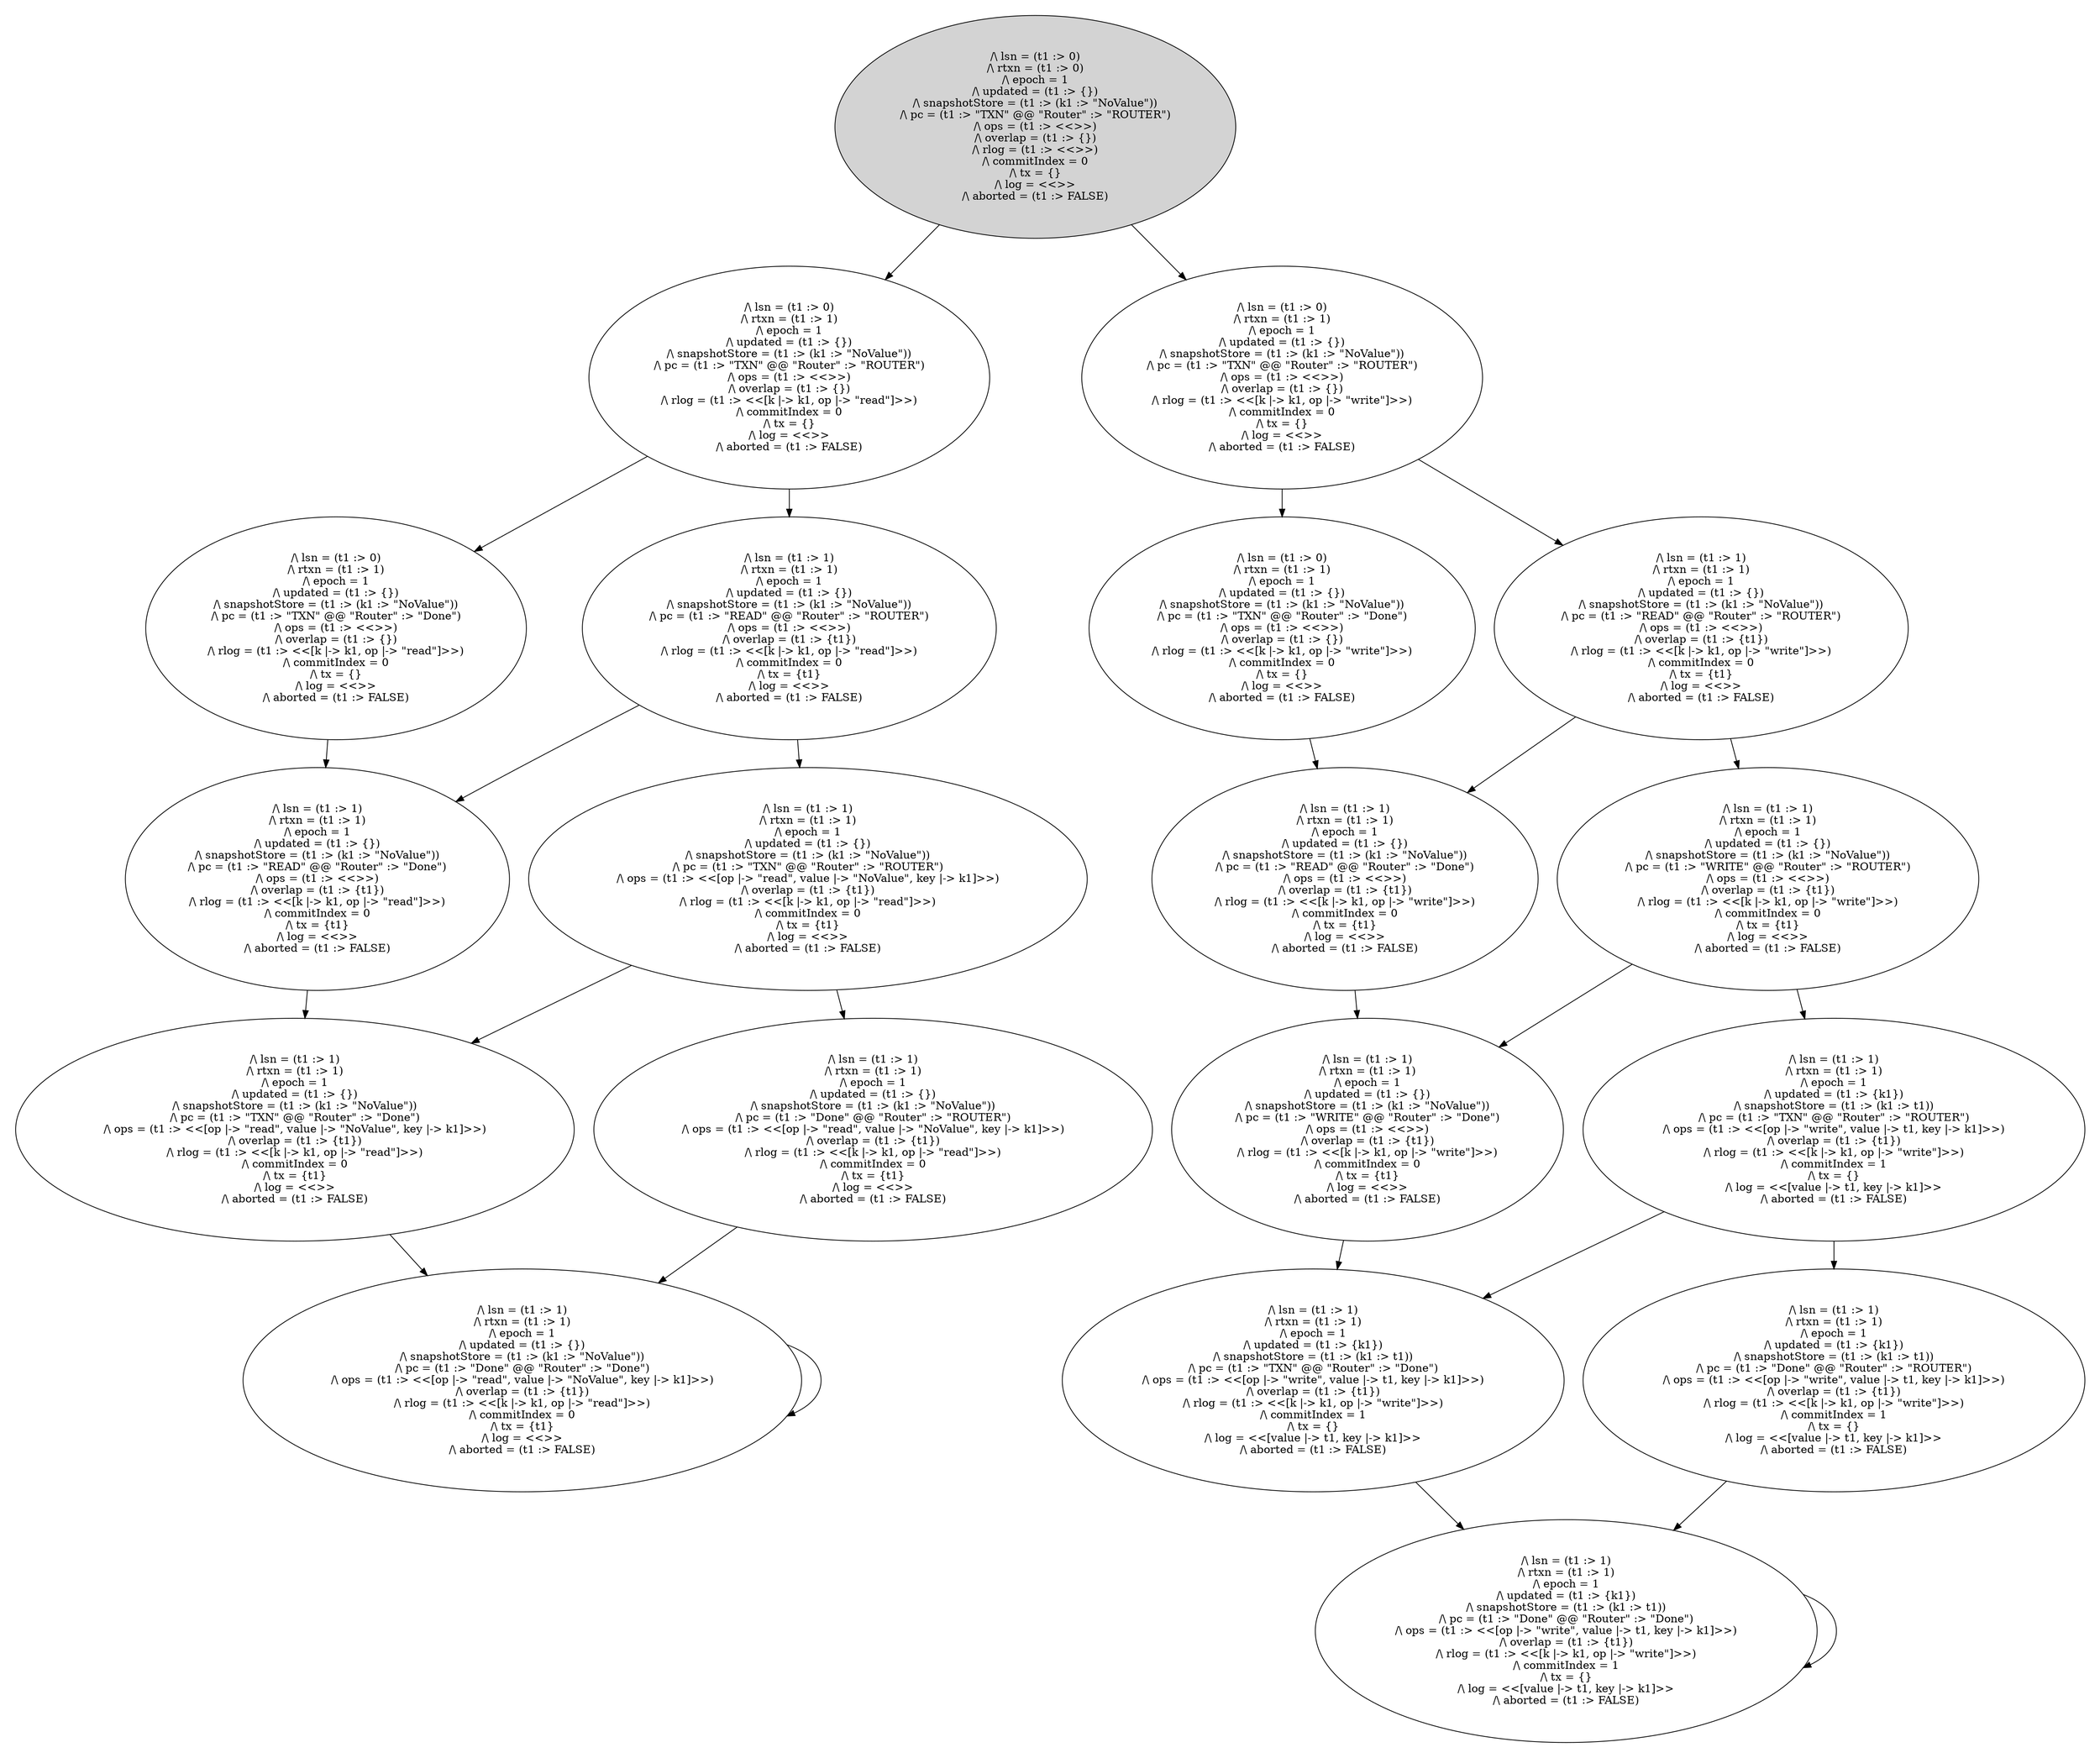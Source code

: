 strict digraph DiskGraph {
nodesep=0.35;
subgraph cluster_graph {
color="white";
-505555173866900318 [label="/\\ lsn = (t1 :> 0)\n/\\ rtxn = (t1 :> 0)\n/\\ epoch = 1\n/\\ updated = (t1 :> {})\n/\\ snapshotStore = (t1 :> (k1 :> \"NoValue\"))\n/\\ pc = (t1 :> \"TXN\" @@ \"Router\" :> \"ROUTER\")\n/\\ ops = (t1 :> <<>>)\n/\\ overlap = (t1 :> {})\n/\\ rlog = (t1 :> <<>>)\n/\\ commitIndex = 0\n/\\ tx = {}\n/\\ log = <<>>\n/\\ aborted = (t1 :> FALSE)",style = filled]
-505555173866900318 -> 2992866612566858506 [label="",color="black",fontcolor="black"];
2992866612566858506 [label="/\\ lsn = (t1 :> 0)\n/\\ rtxn = (t1 :> 1)\n/\\ epoch = 1\n/\\ updated = (t1 :> {})\n/\\ snapshotStore = (t1 :> (k1 :> \"NoValue\"))\n/\\ pc = (t1 :> \"TXN\" @@ \"Router\" :> \"ROUTER\")\n/\\ ops = (t1 :> <<>>)\n/\\ overlap = (t1 :> {})\n/\\ rlog = (t1 :> <<[k |-> k1, op |-> \"read\"]>>)\n/\\ commitIndex = 0\n/\\ tx = {}\n/\\ log = <<>>\n/\\ aborted = (t1 :> FALSE)"];
-505555173866900318 -> 7847831955468835296 [label="",color="black",fontcolor="black"];
7847831955468835296 [label="/\\ lsn = (t1 :> 0)\n/\\ rtxn = (t1 :> 1)\n/\\ epoch = 1\n/\\ updated = (t1 :> {})\n/\\ snapshotStore = (t1 :> (k1 :> \"NoValue\"))\n/\\ pc = (t1 :> \"TXN\" @@ \"Router\" :> \"ROUTER\")\n/\\ ops = (t1 :> <<>>)\n/\\ overlap = (t1 :> {})\n/\\ rlog = (t1 :> <<[k |-> k1, op |-> \"write\"]>>)\n/\\ commitIndex = 0\n/\\ tx = {}\n/\\ log = <<>>\n/\\ aborted = (t1 :> FALSE)"];
2992866612566858506 -> 507768310209712217 [label="",color="black",fontcolor="black"];
507768310209712217 [label="/\\ lsn = (t1 :> 0)\n/\\ rtxn = (t1 :> 1)\n/\\ epoch = 1\n/\\ updated = (t1 :> {})\n/\\ snapshotStore = (t1 :> (k1 :> \"NoValue\"))\n/\\ pc = (t1 :> \"TXN\" @@ \"Router\" :> \"Done\")\n/\\ ops = (t1 :> <<>>)\n/\\ overlap = (t1 :> {})\n/\\ rlog = (t1 :> <<[k |-> k1, op |-> \"read\"]>>)\n/\\ commitIndex = 0\n/\\ tx = {}\n/\\ log = <<>>\n/\\ aborted = (t1 :> FALSE)"];
2992866612566858506 -> 371184827436645122 [label="",color="black",fontcolor="black"];
371184827436645122 [label="/\\ lsn = (t1 :> 1)\n/\\ rtxn = (t1 :> 1)\n/\\ epoch = 1\n/\\ updated = (t1 :> {})\n/\\ snapshotStore = (t1 :> (k1 :> \"NoValue\"))\n/\\ pc = (t1 :> \"READ\" @@ \"Router\" :> \"ROUTER\")\n/\\ ops = (t1 :> <<>>)\n/\\ overlap = (t1 :> {t1})\n/\\ rlog = (t1 :> <<[k |-> k1, op |-> \"read\"]>>)\n/\\ commitIndex = 0\n/\\ tx = {t1}\n/\\ log = <<>>\n/\\ aborted = (t1 :> FALSE)"];
7847831955468835296 -> -7621360623640286081 [label="",color="black",fontcolor="black"];
-7621360623640286081 [label="/\\ lsn = (t1 :> 0)\n/\\ rtxn = (t1 :> 1)\n/\\ epoch = 1\n/\\ updated = (t1 :> {})\n/\\ snapshotStore = (t1 :> (k1 :> \"NoValue\"))\n/\\ pc = (t1 :> \"TXN\" @@ \"Router\" :> \"Done\")\n/\\ ops = (t1 :> <<>>)\n/\\ overlap = (t1 :> {})\n/\\ rlog = (t1 :> <<[k |-> k1, op |-> \"write\"]>>)\n/\\ commitIndex = 0\n/\\ tx = {}\n/\\ log = <<>>\n/\\ aborted = (t1 :> FALSE)"];
7847831955468835296 -> -8265065625338270576 [label="",color="black",fontcolor="black"];
-8265065625338270576 [label="/\\ lsn = (t1 :> 1)\n/\\ rtxn = (t1 :> 1)\n/\\ epoch = 1\n/\\ updated = (t1 :> {})\n/\\ snapshotStore = (t1 :> (k1 :> \"NoValue\"))\n/\\ pc = (t1 :> \"READ\" @@ \"Router\" :> \"ROUTER\")\n/\\ ops = (t1 :> <<>>)\n/\\ overlap = (t1 :> {t1})\n/\\ rlog = (t1 :> <<[k |-> k1, op |-> \"write\"]>>)\n/\\ commitIndex = 0\n/\\ tx = {t1}\n/\\ log = <<>>\n/\\ aborted = (t1 :> FALSE)"];
507768310209712217 -> 5482917767269195964 [label="",color="black",fontcolor="black"];
5482917767269195964 [label="/\\ lsn = (t1 :> 1)\n/\\ rtxn = (t1 :> 1)\n/\\ epoch = 1\n/\\ updated = (t1 :> {})\n/\\ snapshotStore = (t1 :> (k1 :> \"NoValue\"))\n/\\ pc = (t1 :> \"READ\" @@ \"Router\" :> \"Done\")\n/\\ ops = (t1 :> <<>>)\n/\\ overlap = (t1 :> {t1})\n/\\ rlog = (t1 :> <<[k |-> k1, op |-> \"read\"]>>)\n/\\ commitIndex = 0\n/\\ tx = {t1}\n/\\ log = <<>>\n/\\ aborted = (t1 :> FALSE)"];
371184827436645122 -> 5482917767269195964 [label="",color="black",fontcolor="black"];
371184827436645122 -> -6202629864455073531 [label="",color="black",fontcolor="black"];
-6202629864455073531 [label="/\\ lsn = (t1 :> 1)\n/\\ rtxn = (t1 :> 1)\n/\\ epoch = 1\n/\\ updated = (t1 :> {})\n/\\ snapshotStore = (t1 :> (k1 :> \"NoValue\"))\n/\\ pc = (t1 :> \"TXN\" @@ \"Router\" :> \"ROUTER\")\n/\\ ops = (t1 :> <<[op |-> \"read\", value |-> \"NoValue\", key |-> k1]>>)\n/\\ overlap = (t1 :> {t1})\n/\\ rlog = (t1 :> <<[k |-> k1, op |-> \"read\"]>>)\n/\\ commitIndex = 0\n/\\ tx = {t1}\n/\\ log = <<>>\n/\\ aborted = (t1 :> FALSE)"];
-7621360623640286081 -> 8814617913516654711 [label="",color="black",fontcolor="black"];
8814617913516654711 [label="/\\ lsn = (t1 :> 1)\n/\\ rtxn = (t1 :> 1)\n/\\ epoch = 1\n/\\ updated = (t1 :> {})\n/\\ snapshotStore = (t1 :> (k1 :> \"NoValue\"))\n/\\ pc = (t1 :> \"READ\" @@ \"Router\" :> \"Done\")\n/\\ ops = (t1 :> <<>>)\n/\\ overlap = (t1 :> {t1})\n/\\ rlog = (t1 :> <<[k |-> k1, op |-> \"write\"]>>)\n/\\ commitIndex = 0\n/\\ tx = {t1}\n/\\ log = <<>>\n/\\ aborted = (t1 :> FALSE)"];
-8265065625338270576 -> 8814617913516654711 [label="",color="black",fontcolor="black"];
-8265065625338270576 -> -5286365806740764387 [label="",color="black",fontcolor="black"];
-5286365806740764387 [label="/\\ lsn = (t1 :> 1)\n/\\ rtxn = (t1 :> 1)\n/\\ epoch = 1\n/\\ updated = (t1 :> {})\n/\\ snapshotStore = (t1 :> (k1 :> \"NoValue\"))\n/\\ pc = (t1 :> \"WRITE\" @@ \"Router\" :> \"ROUTER\")\n/\\ ops = (t1 :> <<>>)\n/\\ overlap = (t1 :> {t1})\n/\\ rlog = (t1 :> <<[k |-> k1, op |-> \"write\"]>>)\n/\\ commitIndex = 0\n/\\ tx = {t1}\n/\\ log = <<>>\n/\\ aborted = (t1 :> FALSE)"];
5482917767269195964 -> -7149854902105753046 [label="",color="black",fontcolor="black"];
-7149854902105753046 [label="/\\ lsn = (t1 :> 1)\n/\\ rtxn = (t1 :> 1)\n/\\ epoch = 1\n/\\ updated = (t1 :> {})\n/\\ snapshotStore = (t1 :> (k1 :> \"NoValue\"))\n/\\ pc = (t1 :> \"TXN\" @@ \"Router\" :> \"Done\")\n/\\ ops = (t1 :> <<[op |-> \"read\", value |-> \"NoValue\", key |-> k1]>>)\n/\\ overlap = (t1 :> {t1})\n/\\ rlog = (t1 :> <<[k |-> k1, op |-> \"read\"]>>)\n/\\ commitIndex = 0\n/\\ tx = {t1}\n/\\ log = <<>>\n/\\ aborted = (t1 :> FALSE)"];
-6202629864455073531 -> -7149854902105753046 [label="",color="black",fontcolor="black"];
-6202629864455073531 -> 6810630193160815470 [label="",color="black",fontcolor="black"];
6810630193160815470 [label="/\\ lsn = (t1 :> 1)\n/\\ rtxn = (t1 :> 1)\n/\\ epoch = 1\n/\\ updated = (t1 :> {})\n/\\ snapshotStore = (t1 :> (k1 :> \"NoValue\"))\n/\\ pc = (t1 :> \"Done\" @@ \"Router\" :> \"ROUTER\")\n/\\ ops = (t1 :> <<[op |-> \"read\", value |-> \"NoValue\", key |-> k1]>>)\n/\\ overlap = (t1 :> {t1})\n/\\ rlog = (t1 :> <<[k |-> k1, op |-> \"read\"]>>)\n/\\ commitIndex = 0\n/\\ tx = {t1}\n/\\ log = <<>>\n/\\ aborted = (t1 :> FALSE)"];
8814617913516654711 -> -4897488116662090790 [label="",color="black",fontcolor="black"];
-4897488116662090790 [label="/\\ lsn = (t1 :> 1)\n/\\ rtxn = (t1 :> 1)\n/\\ epoch = 1\n/\\ updated = (t1 :> {})\n/\\ snapshotStore = (t1 :> (k1 :> \"NoValue\"))\n/\\ pc = (t1 :> \"WRITE\" @@ \"Router\" :> \"Done\")\n/\\ ops = (t1 :> <<>>)\n/\\ overlap = (t1 :> {t1})\n/\\ rlog = (t1 :> <<[k |-> k1, op |-> \"write\"]>>)\n/\\ commitIndex = 0\n/\\ tx = {t1}\n/\\ log = <<>>\n/\\ aborted = (t1 :> FALSE)"];
-5286365806740764387 -> -4897488116662090790 [label="",color="black",fontcolor="black"];
-5286365806740764387 -> -5972704206473815927 [label="",color="black",fontcolor="black"];
-5972704206473815927 [label="/\\ lsn = (t1 :> 1)\n/\\ rtxn = (t1 :> 1)\n/\\ epoch = 1\n/\\ updated = (t1 :> {k1})\n/\\ snapshotStore = (t1 :> (k1 :> t1))\n/\\ pc = (t1 :> \"TXN\" @@ \"Router\" :> \"ROUTER\")\n/\\ ops = (t1 :> <<[op |-> \"write\", value |-> t1, key |-> k1]>>)\n/\\ overlap = (t1 :> {t1})\n/\\ rlog = (t1 :> <<[k |-> k1, op |-> \"write\"]>>)\n/\\ commitIndex = 1\n/\\ tx = {}\n/\\ log = <<[value |-> t1, key |-> k1]>>\n/\\ aborted = (t1 :> FALSE)"];
-7149854902105753046 -> -674640703198554627 [label="",color="black",fontcolor="black"];
-674640703198554627 [label="/\\ lsn = (t1 :> 1)\n/\\ rtxn = (t1 :> 1)\n/\\ epoch = 1\n/\\ updated = (t1 :> {})\n/\\ snapshotStore = (t1 :> (k1 :> \"NoValue\"))\n/\\ pc = (t1 :> \"Done\" @@ \"Router\" :> \"Done\")\n/\\ ops = (t1 :> <<[op |-> \"read\", value |-> \"NoValue\", key |-> k1]>>)\n/\\ overlap = (t1 :> {t1})\n/\\ rlog = (t1 :> <<[k |-> k1, op |-> \"read\"]>>)\n/\\ commitIndex = 0\n/\\ tx = {t1}\n/\\ log = <<>>\n/\\ aborted = (t1 :> FALSE)"];
6810630193160815470 -> -674640703198554627 [label="",color="black",fontcolor="black"];
-4897488116662090790 -> -532010948047454415 [label="",color="black",fontcolor="black"];
-532010948047454415 [label="/\\ lsn = (t1 :> 1)\n/\\ rtxn = (t1 :> 1)\n/\\ epoch = 1\n/\\ updated = (t1 :> {k1})\n/\\ snapshotStore = (t1 :> (k1 :> t1))\n/\\ pc = (t1 :> \"TXN\" @@ \"Router\" :> \"Done\")\n/\\ ops = (t1 :> <<[op |-> \"write\", value |-> t1, key |-> k1]>>)\n/\\ overlap = (t1 :> {t1})\n/\\ rlog = (t1 :> <<[k |-> k1, op |-> \"write\"]>>)\n/\\ commitIndex = 1\n/\\ tx = {}\n/\\ log = <<[value |-> t1, key |-> k1]>>\n/\\ aborted = (t1 :> FALSE)"];
-5972704206473815927 -> -532010948047454415 [label="",color="black",fontcolor="black"];
-5972704206473815927 -> -4227583027760327304 [label="",color="black",fontcolor="black"];
-4227583027760327304 [label="/\\ lsn = (t1 :> 1)\n/\\ rtxn = (t1 :> 1)\n/\\ epoch = 1\n/\\ updated = (t1 :> {k1})\n/\\ snapshotStore = (t1 :> (k1 :> t1))\n/\\ pc = (t1 :> \"Done\" @@ \"Router\" :> \"ROUTER\")\n/\\ ops = (t1 :> <<[op |-> \"write\", value |-> t1, key |-> k1]>>)\n/\\ overlap = (t1 :> {t1})\n/\\ rlog = (t1 :> <<[k |-> k1, op |-> \"write\"]>>)\n/\\ commitIndex = 1\n/\\ tx = {}\n/\\ log = <<[value |-> t1, key |-> k1]>>\n/\\ aborted = (t1 :> FALSE)"];
-674640703198554627 -> -674640703198554627 [label="",color="black",fontcolor="black"];
-532010948047454415 -> 4941142702209052912 [label="",color="black",fontcolor="black"];
4941142702209052912 [label="/\\ lsn = (t1 :> 1)\n/\\ rtxn = (t1 :> 1)\n/\\ epoch = 1\n/\\ updated = (t1 :> {k1})\n/\\ snapshotStore = (t1 :> (k1 :> t1))\n/\\ pc = (t1 :> \"Done\" @@ \"Router\" :> \"Done\")\n/\\ ops = (t1 :> <<[op |-> \"write\", value |-> t1, key |-> k1]>>)\n/\\ overlap = (t1 :> {t1})\n/\\ rlog = (t1 :> <<[k |-> k1, op |-> \"write\"]>>)\n/\\ commitIndex = 1\n/\\ tx = {}\n/\\ log = <<[value |-> t1, key |-> k1]>>\n/\\ aborted = (t1 :> FALSE)"];
-4227583027760327304 -> 4941142702209052912 [label="",color="black",fontcolor="black"];
4941142702209052912 -> 4941142702209052912 [label="",color="black",fontcolor="black"];
{rank = same; -505555173866900318;}
{rank = same; 7847831955468835296;2992866612566858506;}
{rank = same; 507768310209712217;-7621360623640286081;371184827436645122;-8265065625338270576;}
{rank = same; 5482917767269195964;-5286365806740764387;-6202629864455073531;8814617913516654711;}
{rank = same; -7149854902105753046;-4897488116662090790;-5972704206473815927;6810630193160815470;}
{rank = same; -674640703198554627;-532010948047454415;-4227583027760327304;}
{rank = same; 4941142702209052912;}
}
}